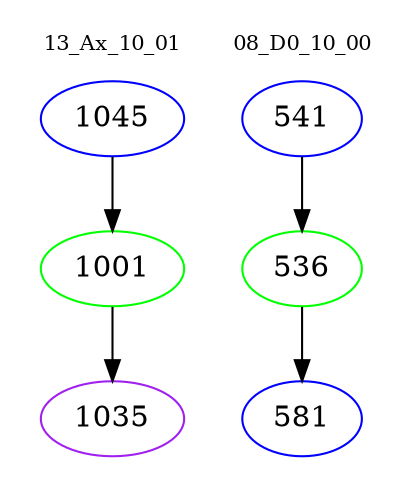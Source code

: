 digraph{
subgraph cluster_0 {
color = white
label = "13_Ax_10_01";
fontsize=10;
T0_1045 [label="1045", color="blue"]
T0_1045 -> T0_1001 [color="black"]
T0_1001 [label="1001", color="green"]
T0_1001 -> T0_1035 [color="black"]
T0_1035 [label="1035", color="purple"]
}
subgraph cluster_1 {
color = white
label = "08_D0_10_00";
fontsize=10;
T1_541 [label="541", color="blue"]
T1_541 -> T1_536 [color="black"]
T1_536 [label="536", color="green"]
T1_536 -> T1_581 [color="black"]
T1_581 [label="581", color="blue"]
}
}
